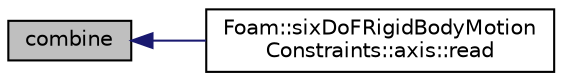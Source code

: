 digraph "combine"
{
  bgcolor="transparent";
  edge [fontname="Helvetica",fontsize="10",labelfontname="Helvetica",labelfontsize="10"];
  node [fontname="Helvetica",fontsize="10",shape=record];
  rankdir="LR";
  Node1 [label="combine",height=0.2,width=0.4,color="black", fillcolor="grey75", style="filled" fontcolor="black"];
  Node1 -> Node2 [dir="back",color="midnightblue",fontsize="10",style="solid",fontname="Helvetica"];
  Node2 [label="Foam::sixDoFRigidBodyMotion\lConstraints::axis::read",height=0.2,width=0.4,color="black",URL="$classFoam_1_1sixDoFRigidBodyMotionConstraints_1_1axis.html#a64da2087e03e55d0dddd0cd6e5ac05ea",tooltip="Update properties from given dictionary. "];
}
